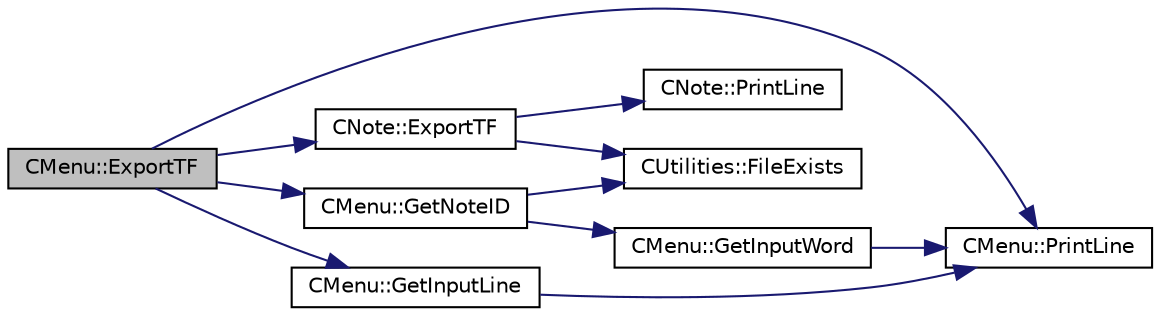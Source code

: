 digraph "CMenu::ExportTF"
{
 // LATEX_PDF_SIZE
  edge [fontname="Helvetica",fontsize="10",labelfontname="Helvetica",labelfontsize="10"];
  node [fontname="Helvetica",fontsize="10",shape=record];
  rankdir="LR";
  Node1 [label="CMenu::ExportTF",height=0.2,width=0.4,color="black", fillcolor="grey75", style="filled", fontcolor="black",tooltip="Reads note's path. Calls method on CNote and attempts to import a note as of std category."];
  Node1 -> Node2 [color="midnightblue",fontsize="10",style="solid",fontname="Helvetica"];
  Node2 [label="CNote::ExportTF",height=0.2,width=0.4,color="black", fillcolor="white", style="filled",URL="$classCNote.html#a4cadb84390a3cd886eec988e6d96c7d4",tooltip="Copies a note content into a new text file."];
  Node2 -> Node3 [color="midnightblue",fontsize="10",style="solid",fontname="Helvetica"];
  Node3 [label="CUtilities::FileExists",height=0.2,width=0.4,color="black", fillcolor="white", style="filled",URL="$classCUtilities.html#a63f40487b633db992dfcb6e087d6a8d5",tooltip="Checks if a file (for example a note) exists."];
  Node2 -> Node4 [color="midnightblue",fontsize="10",style="solid",fontname="Helvetica"];
  Node4 [label="CNote::PrintLine",height=0.2,width=0.4,color="black", fillcolor="white", style="filled",URL="$classCNote.html#a3f4ada896501a9c6889104322dd20b4b",tooltip="Prints a line to stdout from the argument string."];
  Node1 -> Node5 [color="midnightblue",fontsize="10",style="solid",fontname="Helvetica"];
  Node5 [label="CMenu::GetInputLine",height=0.2,width=0.4,color="black", fillcolor="white", style="filled",URL="$classCMenu.html#a5e94130334b846986299cfe8d773dfcb",tooltip="Prints out a message and reads until newline. Returns read string."];
  Node5 -> Node6 [color="midnightblue",fontsize="10",style="solid",fontname="Helvetica"];
  Node6 [label="CMenu::PrintLine",height=0.2,width=0.4,color="black", fillcolor="white", style="filled",URL="$classCMenu.html#af4b786b21df464cd12087782f7a552e3",tooltip="Prints the line in argument to stdout."];
  Node1 -> Node7 [color="midnightblue",fontsize="10",style="solid",fontname="Helvetica"];
  Node7 [label="CMenu::GetNoteID",height=0.2,width=0.4,color="black", fillcolor="white", style="filled",URL="$classCMenu.html#a6b2f7aca8de9f375f64d889c7468dee8",tooltip="Asks for category and note name. Check if only right characters were input. Checks if category and na..."];
  Node7 -> Node3 [color="midnightblue",fontsize="10",style="solid",fontname="Helvetica"];
  Node7 -> Node8 [color="midnightblue",fontsize="10",style="solid",fontname="Helvetica"];
  Node8 [label="CMenu::GetInputWord",height=0.2,width=0.4,color="black", fillcolor="white", style="filled",URL="$classCMenu.html#a60d2e9eb6c1af0f20e68c5810dec6bea",tooltip="Prints a message and then waits until newline. Only alfanumeral char are allowed and must be one word..."];
  Node8 -> Node6 [color="midnightblue",fontsize="10",style="solid",fontname="Helvetica"];
  Node1 -> Node6 [color="midnightblue",fontsize="10",style="solid",fontname="Helvetica"];
}
